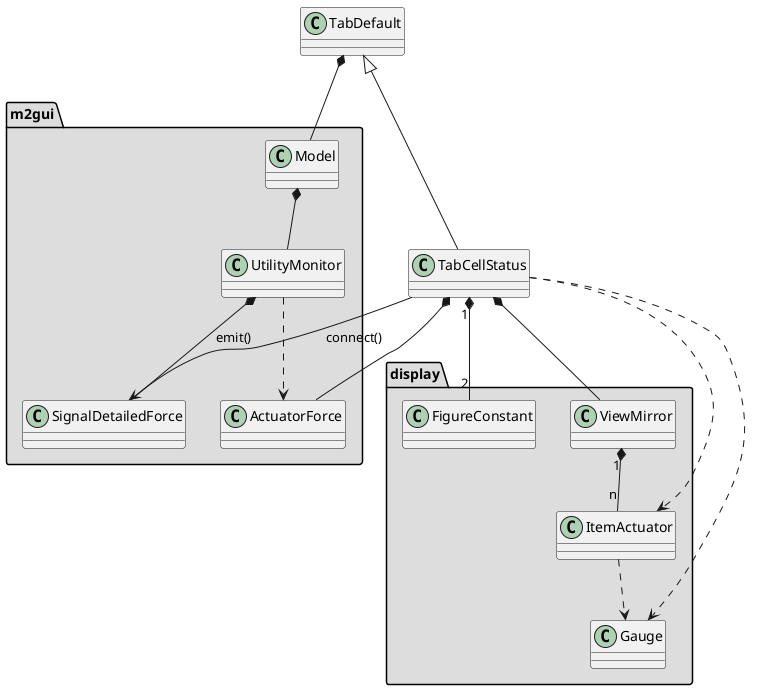 @startuml
package "m2gui" #DDDDDD {
  Model *-- UtilityMonitor
  UtilityMonitor *-- SignalDetailedForce : emit()
  UtilityMonitor ..> ActuatorForce
}

package "display" #DDDDDD {
  class FigureConstant
  ViewMirror "1" *-- "n" ItemActuator
  ItemActuator ..> Gauge
}

TabDefault *-- Model
TabDefault <|-- TabCellStatus

TabCellStatus *-- ViewMirror
TabCellStatus "1" *-- "2" FigureConstant
TabCellStatus ..> Gauge
TabCellStatus ..> ItemActuator

TabCellStatus --> SignalDetailedForce : connect()
TabCellStatus *-- ActuatorForce
@enduml
